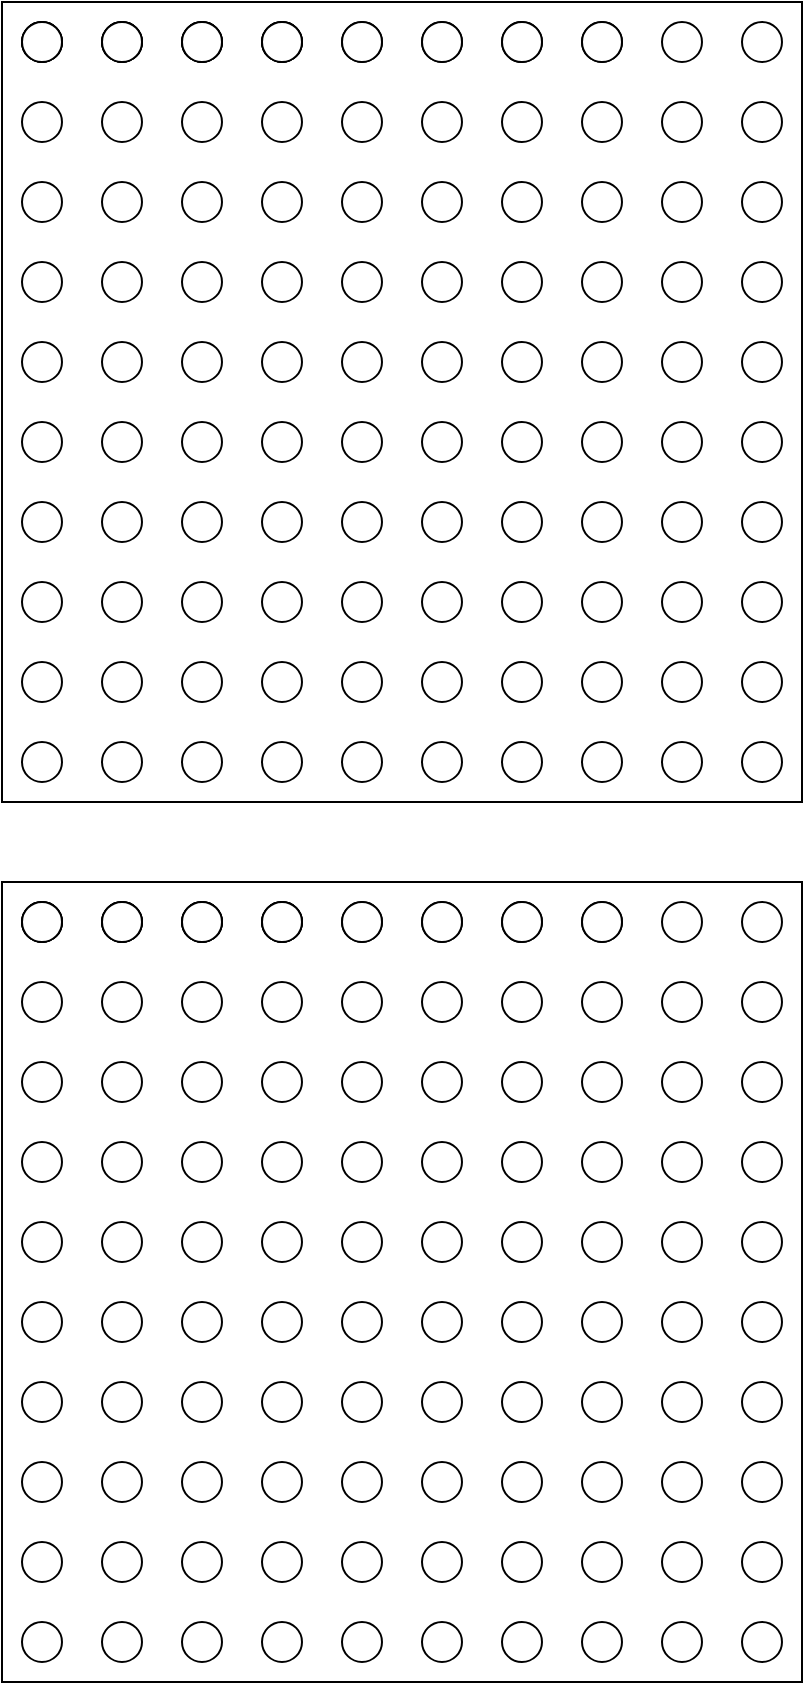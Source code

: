 <mxfile version="20.8.14" type="github">
  <diagram name="Page-1" id="V4JrnGYH-4ql7bzIMDvy">
    <mxGraphModel dx="1593" dy="849" grid="1" gridSize="10" guides="1" tooltips="1" connect="1" arrows="1" fold="1" page="1" pageScale="1" pageWidth="850" pageHeight="1100" math="0" shadow="0">
      <root>
        <mxCell id="0" />
        <mxCell id="1" parent="0" />
        <mxCell id="abryTrooZKwMuos93xIQ-1" value="" style="whiteSpace=wrap;html=1;aspect=fixed;" vertex="1" parent="1">
          <mxGeometry x="240" y="40" width="400" height="400" as="geometry" />
        </mxCell>
        <mxCell id="abryTrooZKwMuos93xIQ-24" value="" style="ellipse;whiteSpace=wrap;html=1;aspect=fixed;" vertex="1" parent="1">
          <mxGeometry x="610" y="50" width="20" height="20" as="geometry" />
        </mxCell>
        <mxCell id="abryTrooZKwMuos93xIQ-394" value="" style="ellipse;whiteSpace=wrap;html=1;aspect=fixed;" vertex="1" parent="1">
          <mxGeometry x="570" y="50" width="20" height="20" as="geometry" />
        </mxCell>
        <mxCell id="abryTrooZKwMuos93xIQ-395" value="" style="ellipse;whiteSpace=wrap;html=1;aspect=fixed;" vertex="1" parent="1">
          <mxGeometry x="530" y="50" width="20" height="20" as="geometry" />
        </mxCell>
        <mxCell id="abryTrooZKwMuos93xIQ-396" value="" style="ellipse;whiteSpace=wrap;html=1;aspect=fixed;" vertex="1" parent="1">
          <mxGeometry x="490" y="50" width="20" height="20" as="geometry" />
        </mxCell>
        <mxCell id="abryTrooZKwMuos93xIQ-397" value="" style="ellipse;whiteSpace=wrap;html=1;aspect=fixed;" vertex="1" parent="1">
          <mxGeometry x="450" y="50" width="20" height="20" as="geometry" />
        </mxCell>
        <mxCell id="abryTrooZKwMuos93xIQ-398" value="" style="ellipse;whiteSpace=wrap;html=1;aspect=fixed;" vertex="1" parent="1">
          <mxGeometry x="410" y="50" width="20" height="20" as="geometry" />
        </mxCell>
        <mxCell id="abryTrooZKwMuos93xIQ-399" value="" style="ellipse;whiteSpace=wrap;html=1;aspect=fixed;" vertex="1" parent="1">
          <mxGeometry x="370" y="50" width="20" height="20" as="geometry" />
        </mxCell>
        <mxCell id="abryTrooZKwMuos93xIQ-400" value="" style="ellipse;whiteSpace=wrap;html=1;aspect=fixed;" vertex="1" parent="1">
          <mxGeometry x="330" y="50" width="20" height="20" as="geometry" />
        </mxCell>
        <mxCell id="abryTrooZKwMuos93xIQ-401" value="" style="ellipse;whiteSpace=wrap;html=1;aspect=fixed;" vertex="1" parent="1">
          <mxGeometry x="290" y="50" width="20" height="20" as="geometry" />
        </mxCell>
        <mxCell id="abryTrooZKwMuos93xIQ-402" value="" style="ellipse;whiteSpace=wrap;html=1;aspect=fixed;" vertex="1" parent="1">
          <mxGeometry x="250" y="50" width="20" height="20" as="geometry" />
        </mxCell>
        <mxCell id="abryTrooZKwMuos93xIQ-403" value="" style="ellipse;whiteSpace=wrap;html=1;aspect=fixed;" vertex="1" parent="1">
          <mxGeometry x="250" y="50" width="20" height="20" as="geometry" />
        </mxCell>
        <mxCell id="abryTrooZKwMuos93xIQ-404" value="" style="ellipse;whiteSpace=wrap;html=1;aspect=fixed;" vertex="1" parent="1">
          <mxGeometry x="290" y="50" width="20" height="20" as="geometry" />
        </mxCell>
        <mxCell id="abryTrooZKwMuos93xIQ-405" value="" style="ellipse;whiteSpace=wrap;html=1;aspect=fixed;" vertex="1" parent="1">
          <mxGeometry x="370" y="50" width="20" height="20" as="geometry" />
        </mxCell>
        <mxCell id="abryTrooZKwMuos93xIQ-406" value="" style="ellipse;whiteSpace=wrap;html=1;aspect=fixed;" vertex="1" parent="1">
          <mxGeometry x="330" y="50" width="20" height="20" as="geometry" />
        </mxCell>
        <mxCell id="abryTrooZKwMuos93xIQ-407" value="" style="ellipse;whiteSpace=wrap;html=1;aspect=fixed;" vertex="1" parent="1">
          <mxGeometry x="250" y="50" width="20" height="20" as="geometry" />
        </mxCell>
        <mxCell id="abryTrooZKwMuos93xIQ-408" value="" style="ellipse;whiteSpace=wrap;html=1;aspect=fixed;" vertex="1" parent="1">
          <mxGeometry x="290" y="50" width="20" height="20" as="geometry" />
        </mxCell>
        <mxCell id="abryTrooZKwMuos93xIQ-409" value="" style="ellipse;whiteSpace=wrap;html=1;aspect=fixed;" vertex="1" parent="1">
          <mxGeometry x="370" y="50" width="20" height="20" as="geometry" />
        </mxCell>
        <mxCell id="abryTrooZKwMuos93xIQ-410" value="" style="ellipse;whiteSpace=wrap;html=1;aspect=fixed;" vertex="1" parent="1">
          <mxGeometry x="330" y="50" width="20" height="20" as="geometry" />
        </mxCell>
        <mxCell id="abryTrooZKwMuos93xIQ-411" value="" style="ellipse;whiteSpace=wrap;html=1;aspect=fixed;" vertex="1" parent="1">
          <mxGeometry x="410" y="50" width="20" height="20" as="geometry" />
        </mxCell>
        <mxCell id="abryTrooZKwMuos93xIQ-412" value="" style="ellipse;whiteSpace=wrap;html=1;aspect=fixed;" vertex="1" parent="1">
          <mxGeometry x="450" y="50" width="20" height="20" as="geometry" />
        </mxCell>
        <mxCell id="abryTrooZKwMuos93xIQ-413" value="" style="ellipse;whiteSpace=wrap;html=1;aspect=fixed;" vertex="1" parent="1">
          <mxGeometry x="490" y="50" width="20" height="20" as="geometry" />
        </mxCell>
        <mxCell id="abryTrooZKwMuos93xIQ-414" value="" style="ellipse;whiteSpace=wrap;html=1;aspect=fixed;" vertex="1" parent="1">
          <mxGeometry x="530" y="50" width="20" height="20" as="geometry" />
        </mxCell>
        <mxCell id="abryTrooZKwMuos93xIQ-415" value="" style="ellipse;whiteSpace=wrap;html=1;aspect=fixed;" vertex="1" parent="1">
          <mxGeometry x="610" y="90" width="20" height="20" as="geometry" />
        </mxCell>
        <mxCell id="abryTrooZKwMuos93xIQ-416" value="" style="ellipse;whiteSpace=wrap;html=1;aspect=fixed;" vertex="1" parent="1">
          <mxGeometry x="570" y="90" width="20" height="20" as="geometry" />
        </mxCell>
        <mxCell id="abryTrooZKwMuos93xIQ-417" value="" style="ellipse;whiteSpace=wrap;html=1;aspect=fixed;" vertex="1" parent="1">
          <mxGeometry x="250" y="90" width="20" height="20" as="geometry" />
        </mxCell>
        <mxCell id="abryTrooZKwMuos93xIQ-418" value="" style="ellipse;whiteSpace=wrap;html=1;aspect=fixed;" vertex="1" parent="1">
          <mxGeometry x="290" y="90" width="20" height="20" as="geometry" />
        </mxCell>
        <mxCell id="abryTrooZKwMuos93xIQ-419" value="" style="ellipse;whiteSpace=wrap;html=1;aspect=fixed;" vertex="1" parent="1">
          <mxGeometry x="370" y="90" width="20" height="20" as="geometry" />
        </mxCell>
        <mxCell id="abryTrooZKwMuos93xIQ-420" value="" style="ellipse;whiteSpace=wrap;html=1;aspect=fixed;" vertex="1" parent="1">
          <mxGeometry x="330" y="90" width="20" height="20" as="geometry" />
        </mxCell>
        <mxCell id="abryTrooZKwMuos93xIQ-421" value="" style="ellipse;whiteSpace=wrap;html=1;aspect=fixed;" vertex="1" parent="1">
          <mxGeometry x="410" y="90" width="20" height="20" as="geometry" />
        </mxCell>
        <mxCell id="abryTrooZKwMuos93xIQ-422" value="" style="ellipse;whiteSpace=wrap;html=1;aspect=fixed;" vertex="1" parent="1">
          <mxGeometry x="450" y="90" width="20" height="20" as="geometry" />
        </mxCell>
        <mxCell id="abryTrooZKwMuos93xIQ-423" value="" style="ellipse;whiteSpace=wrap;html=1;aspect=fixed;" vertex="1" parent="1">
          <mxGeometry x="490" y="90" width="20" height="20" as="geometry" />
        </mxCell>
        <mxCell id="abryTrooZKwMuos93xIQ-424" value="" style="ellipse;whiteSpace=wrap;html=1;aspect=fixed;" vertex="1" parent="1">
          <mxGeometry x="530" y="90" width="20" height="20" as="geometry" />
        </mxCell>
        <mxCell id="abryTrooZKwMuos93xIQ-425" value="" style="ellipse;whiteSpace=wrap;html=1;aspect=fixed;" vertex="1" parent="1">
          <mxGeometry x="610" y="130" width="20" height="20" as="geometry" />
        </mxCell>
        <mxCell id="abryTrooZKwMuos93xIQ-426" value="" style="ellipse;whiteSpace=wrap;html=1;aspect=fixed;" vertex="1" parent="1">
          <mxGeometry x="570" y="130" width="20" height="20" as="geometry" />
        </mxCell>
        <mxCell id="abryTrooZKwMuos93xIQ-427" value="" style="ellipse;whiteSpace=wrap;html=1;aspect=fixed;" vertex="1" parent="1">
          <mxGeometry x="250" y="130" width="20" height="20" as="geometry" />
        </mxCell>
        <mxCell id="abryTrooZKwMuos93xIQ-428" value="" style="ellipse;whiteSpace=wrap;html=1;aspect=fixed;" vertex="1" parent="1">
          <mxGeometry x="290" y="130" width="20" height="20" as="geometry" />
        </mxCell>
        <mxCell id="abryTrooZKwMuos93xIQ-429" value="" style="ellipse;whiteSpace=wrap;html=1;aspect=fixed;" vertex="1" parent="1">
          <mxGeometry x="370" y="130" width="20" height="20" as="geometry" />
        </mxCell>
        <mxCell id="abryTrooZKwMuos93xIQ-430" value="" style="ellipse;whiteSpace=wrap;html=1;aspect=fixed;" vertex="1" parent="1">
          <mxGeometry x="330" y="130" width="20" height="20" as="geometry" />
        </mxCell>
        <mxCell id="abryTrooZKwMuos93xIQ-431" value="" style="ellipse;whiteSpace=wrap;html=1;aspect=fixed;" vertex="1" parent="1">
          <mxGeometry x="410" y="130" width="20" height="20" as="geometry" />
        </mxCell>
        <mxCell id="abryTrooZKwMuos93xIQ-432" value="" style="ellipse;whiteSpace=wrap;html=1;aspect=fixed;" vertex="1" parent="1">
          <mxGeometry x="450" y="130" width="20" height="20" as="geometry" />
        </mxCell>
        <mxCell id="abryTrooZKwMuos93xIQ-433" value="" style="ellipse;whiteSpace=wrap;html=1;aspect=fixed;" vertex="1" parent="1">
          <mxGeometry x="490" y="130" width="20" height="20" as="geometry" />
        </mxCell>
        <mxCell id="abryTrooZKwMuos93xIQ-434" value="" style="ellipse;whiteSpace=wrap;html=1;aspect=fixed;" vertex="1" parent="1">
          <mxGeometry x="530" y="130" width="20" height="20" as="geometry" />
        </mxCell>
        <mxCell id="abryTrooZKwMuos93xIQ-435" value="" style="ellipse;whiteSpace=wrap;html=1;aspect=fixed;" vertex="1" parent="1">
          <mxGeometry x="610" y="170" width="20" height="20" as="geometry" />
        </mxCell>
        <mxCell id="abryTrooZKwMuos93xIQ-436" value="" style="ellipse;whiteSpace=wrap;html=1;aspect=fixed;" vertex="1" parent="1">
          <mxGeometry x="570" y="170" width="20" height="20" as="geometry" />
        </mxCell>
        <mxCell id="abryTrooZKwMuos93xIQ-437" value="" style="ellipse;whiteSpace=wrap;html=1;aspect=fixed;" vertex="1" parent="1">
          <mxGeometry x="250" y="170" width="20" height="20" as="geometry" />
        </mxCell>
        <mxCell id="abryTrooZKwMuos93xIQ-438" value="" style="ellipse;whiteSpace=wrap;html=1;aspect=fixed;" vertex="1" parent="1">
          <mxGeometry x="290" y="170" width="20" height="20" as="geometry" />
        </mxCell>
        <mxCell id="abryTrooZKwMuos93xIQ-439" value="" style="ellipse;whiteSpace=wrap;html=1;aspect=fixed;" vertex="1" parent="1">
          <mxGeometry x="370" y="170" width="20" height="20" as="geometry" />
        </mxCell>
        <mxCell id="abryTrooZKwMuos93xIQ-440" value="" style="ellipse;whiteSpace=wrap;html=1;aspect=fixed;" vertex="1" parent="1">
          <mxGeometry x="330" y="170" width="20" height="20" as="geometry" />
        </mxCell>
        <mxCell id="abryTrooZKwMuos93xIQ-441" value="" style="ellipse;whiteSpace=wrap;html=1;aspect=fixed;" vertex="1" parent="1">
          <mxGeometry x="410" y="170" width="20" height="20" as="geometry" />
        </mxCell>
        <mxCell id="abryTrooZKwMuos93xIQ-442" value="" style="ellipse;whiteSpace=wrap;html=1;aspect=fixed;" vertex="1" parent="1">
          <mxGeometry x="450" y="170" width="20" height="20" as="geometry" />
        </mxCell>
        <mxCell id="abryTrooZKwMuos93xIQ-443" value="" style="ellipse;whiteSpace=wrap;html=1;aspect=fixed;" vertex="1" parent="1">
          <mxGeometry x="490" y="170" width="20" height="20" as="geometry" />
        </mxCell>
        <mxCell id="abryTrooZKwMuos93xIQ-444" value="" style="ellipse;whiteSpace=wrap;html=1;aspect=fixed;" vertex="1" parent="1">
          <mxGeometry x="530" y="170" width="20" height="20" as="geometry" />
        </mxCell>
        <mxCell id="abryTrooZKwMuos93xIQ-445" value="" style="ellipse;whiteSpace=wrap;html=1;aspect=fixed;" vertex="1" parent="1">
          <mxGeometry x="610" y="210" width="20" height="20" as="geometry" />
        </mxCell>
        <mxCell id="abryTrooZKwMuos93xIQ-446" value="" style="ellipse;whiteSpace=wrap;html=1;aspect=fixed;" vertex="1" parent="1">
          <mxGeometry x="570" y="210" width="20" height="20" as="geometry" />
        </mxCell>
        <mxCell id="abryTrooZKwMuos93xIQ-447" value="" style="ellipse;whiteSpace=wrap;html=1;aspect=fixed;" vertex="1" parent="1">
          <mxGeometry x="250" y="210" width="20" height="20" as="geometry" />
        </mxCell>
        <mxCell id="abryTrooZKwMuos93xIQ-448" value="" style="ellipse;whiteSpace=wrap;html=1;aspect=fixed;" vertex="1" parent="1">
          <mxGeometry x="290" y="210" width="20" height="20" as="geometry" />
        </mxCell>
        <mxCell id="abryTrooZKwMuos93xIQ-449" value="" style="ellipse;whiteSpace=wrap;html=1;aspect=fixed;" vertex="1" parent="1">
          <mxGeometry x="370" y="210" width="20" height="20" as="geometry" />
        </mxCell>
        <mxCell id="abryTrooZKwMuos93xIQ-450" value="" style="ellipse;whiteSpace=wrap;html=1;aspect=fixed;" vertex="1" parent="1">
          <mxGeometry x="330" y="210" width="20" height="20" as="geometry" />
        </mxCell>
        <mxCell id="abryTrooZKwMuos93xIQ-451" value="" style="ellipse;whiteSpace=wrap;html=1;aspect=fixed;" vertex="1" parent="1">
          <mxGeometry x="410" y="210" width="20" height="20" as="geometry" />
        </mxCell>
        <mxCell id="abryTrooZKwMuos93xIQ-452" value="" style="ellipse;whiteSpace=wrap;html=1;aspect=fixed;" vertex="1" parent="1">
          <mxGeometry x="450" y="210" width="20" height="20" as="geometry" />
        </mxCell>
        <mxCell id="abryTrooZKwMuos93xIQ-453" value="" style="ellipse;whiteSpace=wrap;html=1;aspect=fixed;" vertex="1" parent="1">
          <mxGeometry x="490" y="210" width="20" height="20" as="geometry" />
        </mxCell>
        <mxCell id="abryTrooZKwMuos93xIQ-454" value="" style="ellipse;whiteSpace=wrap;html=1;aspect=fixed;" vertex="1" parent="1">
          <mxGeometry x="530" y="210" width="20" height="20" as="geometry" />
        </mxCell>
        <mxCell id="abryTrooZKwMuos93xIQ-455" value="" style="ellipse;whiteSpace=wrap;html=1;aspect=fixed;" vertex="1" parent="1">
          <mxGeometry x="610" y="250" width="20" height="20" as="geometry" />
        </mxCell>
        <mxCell id="abryTrooZKwMuos93xIQ-456" value="" style="ellipse;whiteSpace=wrap;html=1;aspect=fixed;" vertex="1" parent="1">
          <mxGeometry x="570" y="250" width="20" height="20" as="geometry" />
        </mxCell>
        <mxCell id="abryTrooZKwMuos93xIQ-457" value="" style="ellipse;whiteSpace=wrap;html=1;aspect=fixed;" vertex="1" parent="1">
          <mxGeometry x="250" y="250" width="20" height="20" as="geometry" />
        </mxCell>
        <mxCell id="abryTrooZKwMuos93xIQ-458" value="" style="ellipse;whiteSpace=wrap;html=1;aspect=fixed;" vertex="1" parent="1">
          <mxGeometry x="290" y="250" width="20" height="20" as="geometry" />
        </mxCell>
        <mxCell id="abryTrooZKwMuos93xIQ-459" value="" style="ellipse;whiteSpace=wrap;html=1;aspect=fixed;" vertex="1" parent="1">
          <mxGeometry x="370" y="250" width="20" height="20" as="geometry" />
        </mxCell>
        <mxCell id="abryTrooZKwMuos93xIQ-460" value="" style="ellipse;whiteSpace=wrap;html=1;aspect=fixed;" vertex="1" parent="1">
          <mxGeometry x="330" y="250" width="20" height="20" as="geometry" />
        </mxCell>
        <mxCell id="abryTrooZKwMuos93xIQ-461" value="" style="ellipse;whiteSpace=wrap;html=1;aspect=fixed;" vertex="1" parent="1">
          <mxGeometry x="410" y="250" width="20" height="20" as="geometry" />
        </mxCell>
        <mxCell id="abryTrooZKwMuos93xIQ-462" value="" style="ellipse;whiteSpace=wrap;html=1;aspect=fixed;" vertex="1" parent="1">
          <mxGeometry x="450" y="250" width="20" height="20" as="geometry" />
        </mxCell>
        <mxCell id="abryTrooZKwMuos93xIQ-463" value="" style="ellipse;whiteSpace=wrap;html=1;aspect=fixed;" vertex="1" parent="1">
          <mxGeometry x="490" y="250" width="20" height="20" as="geometry" />
        </mxCell>
        <mxCell id="abryTrooZKwMuos93xIQ-464" value="" style="ellipse;whiteSpace=wrap;html=1;aspect=fixed;" vertex="1" parent="1">
          <mxGeometry x="530" y="250" width="20" height="20" as="geometry" />
        </mxCell>
        <mxCell id="abryTrooZKwMuos93xIQ-465" value="" style="ellipse;whiteSpace=wrap;html=1;aspect=fixed;" vertex="1" parent="1">
          <mxGeometry x="610" y="290" width="20" height="20" as="geometry" />
        </mxCell>
        <mxCell id="abryTrooZKwMuos93xIQ-466" value="" style="ellipse;whiteSpace=wrap;html=1;aspect=fixed;" vertex="1" parent="1">
          <mxGeometry x="570" y="290" width="20" height="20" as="geometry" />
        </mxCell>
        <mxCell id="abryTrooZKwMuos93xIQ-467" value="" style="ellipse;whiteSpace=wrap;html=1;aspect=fixed;" vertex="1" parent="1">
          <mxGeometry x="250" y="290" width="20" height="20" as="geometry" />
        </mxCell>
        <mxCell id="abryTrooZKwMuos93xIQ-468" value="" style="ellipse;whiteSpace=wrap;html=1;aspect=fixed;" vertex="1" parent="1">
          <mxGeometry x="290" y="290" width="20" height="20" as="geometry" />
        </mxCell>
        <mxCell id="abryTrooZKwMuos93xIQ-469" value="" style="ellipse;whiteSpace=wrap;html=1;aspect=fixed;" vertex="1" parent="1">
          <mxGeometry x="370" y="290" width="20" height="20" as="geometry" />
        </mxCell>
        <mxCell id="abryTrooZKwMuos93xIQ-470" value="" style="ellipse;whiteSpace=wrap;html=1;aspect=fixed;" vertex="1" parent="1">
          <mxGeometry x="330" y="290" width="20" height="20" as="geometry" />
        </mxCell>
        <mxCell id="abryTrooZKwMuos93xIQ-471" value="" style="ellipse;whiteSpace=wrap;html=1;aspect=fixed;" vertex="1" parent="1">
          <mxGeometry x="410" y="290" width="20" height="20" as="geometry" />
        </mxCell>
        <mxCell id="abryTrooZKwMuos93xIQ-472" value="" style="ellipse;whiteSpace=wrap;html=1;aspect=fixed;" vertex="1" parent="1">
          <mxGeometry x="450" y="290" width="20" height="20" as="geometry" />
        </mxCell>
        <mxCell id="abryTrooZKwMuos93xIQ-473" value="" style="ellipse;whiteSpace=wrap;html=1;aspect=fixed;" vertex="1" parent="1">
          <mxGeometry x="490" y="290" width="20" height="20" as="geometry" />
        </mxCell>
        <mxCell id="abryTrooZKwMuos93xIQ-474" value="" style="ellipse;whiteSpace=wrap;html=1;aspect=fixed;" vertex="1" parent="1">
          <mxGeometry x="530" y="290" width="20" height="20" as="geometry" />
        </mxCell>
        <mxCell id="abryTrooZKwMuos93xIQ-475" value="" style="ellipse;whiteSpace=wrap;html=1;aspect=fixed;" vertex="1" parent="1">
          <mxGeometry x="610" y="330" width="20" height="20" as="geometry" />
        </mxCell>
        <mxCell id="abryTrooZKwMuos93xIQ-476" value="" style="ellipse;whiteSpace=wrap;html=1;aspect=fixed;" vertex="1" parent="1">
          <mxGeometry x="570" y="330" width="20" height="20" as="geometry" />
        </mxCell>
        <mxCell id="abryTrooZKwMuos93xIQ-477" value="" style="ellipse;whiteSpace=wrap;html=1;aspect=fixed;" vertex="1" parent="1">
          <mxGeometry x="250" y="330" width="20" height="20" as="geometry" />
        </mxCell>
        <mxCell id="abryTrooZKwMuos93xIQ-478" value="" style="ellipse;whiteSpace=wrap;html=1;aspect=fixed;" vertex="1" parent="1">
          <mxGeometry x="290" y="330" width="20" height="20" as="geometry" />
        </mxCell>
        <mxCell id="abryTrooZKwMuos93xIQ-479" value="" style="ellipse;whiteSpace=wrap;html=1;aspect=fixed;" vertex="1" parent="1">
          <mxGeometry x="370" y="330" width="20" height="20" as="geometry" />
        </mxCell>
        <mxCell id="abryTrooZKwMuos93xIQ-480" value="" style="ellipse;whiteSpace=wrap;html=1;aspect=fixed;" vertex="1" parent="1">
          <mxGeometry x="330" y="330" width="20" height="20" as="geometry" />
        </mxCell>
        <mxCell id="abryTrooZKwMuos93xIQ-481" value="" style="ellipse;whiteSpace=wrap;html=1;aspect=fixed;" vertex="1" parent="1">
          <mxGeometry x="410" y="330" width="20" height="20" as="geometry" />
        </mxCell>
        <mxCell id="abryTrooZKwMuos93xIQ-482" value="" style="ellipse;whiteSpace=wrap;html=1;aspect=fixed;" vertex="1" parent="1">
          <mxGeometry x="450" y="330" width="20" height="20" as="geometry" />
        </mxCell>
        <mxCell id="abryTrooZKwMuos93xIQ-483" value="" style="ellipse;whiteSpace=wrap;html=1;aspect=fixed;" vertex="1" parent="1">
          <mxGeometry x="490" y="330" width="20" height="20" as="geometry" />
        </mxCell>
        <mxCell id="abryTrooZKwMuos93xIQ-484" value="" style="ellipse;whiteSpace=wrap;html=1;aspect=fixed;" vertex="1" parent="1">
          <mxGeometry x="530" y="330" width="20" height="20" as="geometry" />
        </mxCell>
        <mxCell id="abryTrooZKwMuos93xIQ-485" value="" style="ellipse;whiteSpace=wrap;html=1;aspect=fixed;" vertex="1" parent="1">
          <mxGeometry x="610" y="370" width="20" height="20" as="geometry" />
        </mxCell>
        <mxCell id="abryTrooZKwMuos93xIQ-486" value="" style="ellipse;whiteSpace=wrap;html=1;aspect=fixed;" vertex="1" parent="1">
          <mxGeometry x="570" y="370" width="20" height="20" as="geometry" />
        </mxCell>
        <mxCell id="abryTrooZKwMuos93xIQ-487" value="" style="ellipse;whiteSpace=wrap;html=1;aspect=fixed;" vertex="1" parent="1">
          <mxGeometry x="250" y="370" width="20" height="20" as="geometry" />
        </mxCell>
        <mxCell id="abryTrooZKwMuos93xIQ-488" value="" style="ellipse;whiteSpace=wrap;html=1;aspect=fixed;" vertex="1" parent="1">
          <mxGeometry x="290" y="370" width="20" height="20" as="geometry" />
        </mxCell>
        <mxCell id="abryTrooZKwMuos93xIQ-489" value="" style="ellipse;whiteSpace=wrap;html=1;aspect=fixed;" vertex="1" parent="1">
          <mxGeometry x="370" y="370" width="20" height="20" as="geometry" />
        </mxCell>
        <mxCell id="abryTrooZKwMuos93xIQ-490" value="" style="ellipse;whiteSpace=wrap;html=1;aspect=fixed;" vertex="1" parent="1">
          <mxGeometry x="330" y="370" width="20" height="20" as="geometry" />
        </mxCell>
        <mxCell id="abryTrooZKwMuos93xIQ-491" value="" style="ellipse;whiteSpace=wrap;html=1;aspect=fixed;" vertex="1" parent="1">
          <mxGeometry x="410" y="370" width="20" height="20" as="geometry" />
        </mxCell>
        <mxCell id="abryTrooZKwMuos93xIQ-492" value="" style="ellipse;whiteSpace=wrap;html=1;aspect=fixed;" vertex="1" parent="1">
          <mxGeometry x="450" y="370" width="20" height="20" as="geometry" />
        </mxCell>
        <mxCell id="abryTrooZKwMuos93xIQ-493" value="" style="ellipse;whiteSpace=wrap;html=1;aspect=fixed;" vertex="1" parent="1">
          <mxGeometry x="490" y="370" width="20" height="20" as="geometry" />
        </mxCell>
        <mxCell id="abryTrooZKwMuos93xIQ-494" value="" style="ellipse;whiteSpace=wrap;html=1;aspect=fixed;" vertex="1" parent="1">
          <mxGeometry x="530" y="370" width="20" height="20" as="geometry" />
        </mxCell>
        <mxCell id="abryTrooZKwMuos93xIQ-495" value="" style="ellipse;whiteSpace=wrap;html=1;aspect=fixed;" vertex="1" parent="1">
          <mxGeometry x="610" y="410" width="20" height="20" as="geometry" />
        </mxCell>
        <mxCell id="abryTrooZKwMuos93xIQ-496" value="" style="ellipse;whiteSpace=wrap;html=1;aspect=fixed;" vertex="1" parent="1">
          <mxGeometry x="570" y="410" width="20" height="20" as="geometry" />
        </mxCell>
        <mxCell id="abryTrooZKwMuos93xIQ-497" value="" style="ellipse;whiteSpace=wrap;html=1;aspect=fixed;" vertex="1" parent="1">
          <mxGeometry x="250" y="410" width="20" height="20" as="geometry" />
        </mxCell>
        <mxCell id="abryTrooZKwMuos93xIQ-498" value="" style="ellipse;whiteSpace=wrap;html=1;aspect=fixed;" vertex="1" parent="1">
          <mxGeometry x="290" y="410" width="20" height="20" as="geometry" />
        </mxCell>
        <mxCell id="abryTrooZKwMuos93xIQ-499" value="" style="ellipse;whiteSpace=wrap;html=1;aspect=fixed;" vertex="1" parent="1">
          <mxGeometry x="370" y="410" width="20" height="20" as="geometry" />
        </mxCell>
        <mxCell id="abryTrooZKwMuos93xIQ-500" value="" style="ellipse;whiteSpace=wrap;html=1;aspect=fixed;" vertex="1" parent="1">
          <mxGeometry x="330" y="410" width="20" height="20" as="geometry" />
        </mxCell>
        <mxCell id="abryTrooZKwMuos93xIQ-501" value="" style="ellipse;whiteSpace=wrap;html=1;aspect=fixed;" vertex="1" parent="1">
          <mxGeometry x="410" y="410" width="20" height="20" as="geometry" />
        </mxCell>
        <mxCell id="abryTrooZKwMuos93xIQ-502" value="" style="ellipse;whiteSpace=wrap;html=1;aspect=fixed;" vertex="1" parent="1">
          <mxGeometry x="450" y="410" width="20" height="20" as="geometry" />
        </mxCell>
        <mxCell id="abryTrooZKwMuos93xIQ-503" value="" style="ellipse;whiteSpace=wrap;html=1;aspect=fixed;" vertex="1" parent="1">
          <mxGeometry x="490" y="410" width="20" height="20" as="geometry" />
        </mxCell>
        <mxCell id="abryTrooZKwMuos93xIQ-504" value="" style="ellipse;whiteSpace=wrap;html=1;aspect=fixed;" vertex="1" parent="1">
          <mxGeometry x="530" y="410" width="20" height="20" as="geometry" />
        </mxCell>
        <mxCell id="abryTrooZKwMuos93xIQ-505" value="" style="whiteSpace=wrap;html=1;aspect=fixed;" vertex="1" parent="1">
          <mxGeometry x="240" y="480" width="400" height="400" as="geometry" />
        </mxCell>
        <mxCell id="abryTrooZKwMuos93xIQ-506" value="" style="ellipse;whiteSpace=wrap;html=1;aspect=fixed;" vertex="1" parent="1">
          <mxGeometry x="610" y="490" width="20" height="20" as="geometry" />
        </mxCell>
        <mxCell id="abryTrooZKwMuos93xIQ-507" value="" style="ellipse;whiteSpace=wrap;html=1;aspect=fixed;" vertex="1" parent="1">
          <mxGeometry x="570" y="490" width="20" height="20" as="geometry" />
        </mxCell>
        <mxCell id="abryTrooZKwMuos93xIQ-508" value="" style="ellipse;whiteSpace=wrap;html=1;aspect=fixed;" vertex="1" parent="1">
          <mxGeometry x="530" y="490" width="20" height="20" as="geometry" />
        </mxCell>
        <mxCell id="abryTrooZKwMuos93xIQ-509" value="" style="ellipse;whiteSpace=wrap;html=1;aspect=fixed;" vertex="1" parent="1">
          <mxGeometry x="490" y="490" width="20" height="20" as="geometry" />
        </mxCell>
        <mxCell id="abryTrooZKwMuos93xIQ-510" value="" style="ellipse;whiteSpace=wrap;html=1;aspect=fixed;" vertex="1" parent="1">
          <mxGeometry x="450" y="490" width="20" height="20" as="geometry" />
        </mxCell>
        <mxCell id="abryTrooZKwMuos93xIQ-511" value="" style="ellipse;whiteSpace=wrap;html=1;aspect=fixed;" vertex="1" parent="1">
          <mxGeometry x="410" y="490" width="20" height="20" as="geometry" />
        </mxCell>
        <mxCell id="abryTrooZKwMuos93xIQ-512" value="" style="ellipse;whiteSpace=wrap;html=1;aspect=fixed;" vertex="1" parent="1">
          <mxGeometry x="370" y="490" width="20" height="20" as="geometry" />
        </mxCell>
        <mxCell id="abryTrooZKwMuos93xIQ-513" value="" style="ellipse;whiteSpace=wrap;html=1;aspect=fixed;" vertex="1" parent="1">
          <mxGeometry x="330" y="490" width="20" height="20" as="geometry" />
        </mxCell>
        <mxCell id="abryTrooZKwMuos93xIQ-514" value="" style="ellipse;whiteSpace=wrap;html=1;aspect=fixed;" vertex="1" parent="1">
          <mxGeometry x="290" y="490" width="20" height="20" as="geometry" />
        </mxCell>
        <mxCell id="abryTrooZKwMuos93xIQ-515" value="" style="ellipse;whiteSpace=wrap;html=1;aspect=fixed;" vertex="1" parent="1">
          <mxGeometry x="250" y="490" width="20" height="20" as="geometry" />
        </mxCell>
        <mxCell id="abryTrooZKwMuos93xIQ-516" value="" style="ellipse;whiteSpace=wrap;html=1;aspect=fixed;" vertex="1" parent="1">
          <mxGeometry x="250" y="490" width="20" height="20" as="geometry" />
        </mxCell>
        <mxCell id="abryTrooZKwMuos93xIQ-517" value="" style="ellipse;whiteSpace=wrap;html=1;aspect=fixed;" vertex="1" parent="1">
          <mxGeometry x="290" y="490" width="20" height="20" as="geometry" />
        </mxCell>
        <mxCell id="abryTrooZKwMuos93xIQ-518" value="" style="ellipse;whiteSpace=wrap;html=1;aspect=fixed;" vertex="1" parent="1">
          <mxGeometry x="370" y="490" width="20" height="20" as="geometry" />
        </mxCell>
        <mxCell id="abryTrooZKwMuos93xIQ-519" value="" style="ellipse;whiteSpace=wrap;html=1;aspect=fixed;" vertex="1" parent="1">
          <mxGeometry x="330" y="490" width="20" height="20" as="geometry" />
        </mxCell>
        <mxCell id="abryTrooZKwMuos93xIQ-520" value="" style="ellipse;whiteSpace=wrap;html=1;aspect=fixed;" vertex="1" parent="1">
          <mxGeometry x="250" y="490" width="20" height="20" as="geometry" />
        </mxCell>
        <mxCell id="abryTrooZKwMuos93xIQ-521" value="" style="ellipse;whiteSpace=wrap;html=1;aspect=fixed;" vertex="1" parent="1">
          <mxGeometry x="290" y="490" width="20" height="20" as="geometry" />
        </mxCell>
        <mxCell id="abryTrooZKwMuos93xIQ-522" value="" style="ellipse;whiteSpace=wrap;html=1;aspect=fixed;" vertex="1" parent="1">
          <mxGeometry x="370" y="490" width="20" height="20" as="geometry" />
        </mxCell>
        <mxCell id="abryTrooZKwMuos93xIQ-523" value="" style="ellipse;whiteSpace=wrap;html=1;aspect=fixed;" vertex="1" parent="1">
          <mxGeometry x="330" y="490" width="20" height="20" as="geometry" />
        </mxCell>
        <mxCell id="abryTrooZKwMuos93xIQ-524" value="" style="ellipse;whiteSpace=wrap;html=1;aspect=fixed;" vertex="1" parent="1">
          <mxGeometry x="410" y="490" width="20" height="20" as="geometry" />
        </mxCell>
        <mxCell id="abryTrooZKwMuos93xIQ-525" value="" style="ellipse;whiteSpace=wrap;html=1;aspect=fixed;" vertex="1" parent="1">
          <mxGeometry x="450" y="490" width="20" height="20" as="geometry" />
        </mxCell>
        <mxCell id="abryTrooZKwMuos93xIQ-526" value="" style="ellipse;whiteSpace=wrap;html=1;aspect=fixed;" vertex="1" parent="1">
          <mxGeometry x="490" y="490" width="20" height="20" as="geometry" />
        </mxCell>
        <mxCell id="abryTrooZKwMuos93xIQ-527" value="" style="ellipse;whiteSpace=wrap;html=1;aspect=fixed;" vertex="1" parent="1">
          <mxGeometry x="530" y="490" width="20" height="20" as="geometry" />
        </mxCell>
        <mxCell id="abryTrooZKwMuos93xIQ-528" value="" style="ellipse;whiteSpace=wrap;html=1;aspect=fixed;" vertex="1" parent="1">
          <mxGeometry x="610" y="530" width="20" height="20" as="geometry" />
        </mxCell>
        <mxCell id="abryTrooZKwMuos93xIQ-529" value="" style="ellipse;whiteSpace=wrap;html=1;aspect=fixed;" vertex="1" parent="1">
          <mxGeometry x="570" y="530" width="20" height="20" as="geometry" />
        </mxCell>
        <mxCell id="abryTrooZKwMuos93xIQ-530" value="" style="ellipse;whiteSpace=wrap;html=1;aspect=fixed;" vertex="1" parent="1">
          <mxGeometry x="250" y="530" width="20" height="20" as="geometry" />
        </mxCell>
        <mxCell id="abryTrooZKwMuos93xIQ-531" value="" style="ellipse;whiteSpace=wrap;html=1;aspect=fixed;" vertex="1" parent="1">
          <mxGeometry x="290" y="530" width="20" height="20" as="geometry" />
        </mxCell>
        <mxCell id="abryTrooZKwMuos93xIQ-532" value="" style="ellipse;whiteSpace=wrap;html=1;aspect=fixed;" vertex="1" parent="1">
          <mxGeometry x="370" y="530" width="20" height="20" as="geometry" />
        </mxCell>
        <mxCell id="abryTrooZKwMuos93xIQ-533" value="" style="ellipse;whiteSpace=wrap;html=1;aspect=fixed;" vertex="1" parent="1">
          <mxGeometry x="330" y="530" width="20" height="20" as="geometry" />
        </mxCell>
        <mxCell id="abryTrooZKwMuos93xIQ-534" value="" style="ellipse;whiteSpace=wrap;html=1;aspect=fixed;" vertex="1" parent="1">
          <mxGeometry x="410" y="530" width="20" height="20" as="geometry" />
        </mxCell>
        <mxCell id="abryTrooZKwMuos93xIQ-535" value="" style="ellipse;whiteSpace=wrap;html=1;aspect=fixed;" vertex="1" parent="1">
          <mxGeometry x="450" y="530" width="20" height="20" as="geometry" />
        </mxCell>
        <mxCell id="abryTrooZKwMuos93xIQ-536" value="" style="ellipse;whiteSpace=wrap;html=1;aspect=fixed;" vertex="1" parent="1">
          <mxGeometry x="490" y="530" width="20" height="20" as="geometry" />
        </mxCell>
        <mxCell id="abryTrooZKwMuos93xIQ-537" value="" style="ellipse;whiteSpace=wrap;html=1;aspect=fixed;" vertex="1" parent="1">
          <mxGeometry x="530" y="530" width="20" height="20" as="geometry" />
        </mxCell>
        <mxCell id="abryTrooZKwMuos93xIQ-538" value="" style="ellipse;whiteSpace=wrap;html=1;aspect=fixed;" vertex="1" parent="1">
          <mxGeometry x="610" y="570" width="20" height="20" as="geometry" />
        </mxCell>
        <mxCell id="abryTrooZKwMuos93xIQ-539" value="" style="ellipse;whiteSpace=wrap;html=1;aspect=fixed;" vertex="1" parent="1">
          <mxGeometry x="570" y="570" width="20" height="20" as="geometry" />
        </mxCell>
        <mxCell id="abryTrooZKwMuos93xIQ-540" value="" style="ellipse;whiteSpace=wrap;html=1;aspect=fixed;" vertex="1" parent="1">
          <mxGeometry x="250" y="570" width="20" height="20" as="geometry" />
        </mxCell>
        <mxCell id="abryTrooZKwMuos93xIQ-541" value="" style="ellipse;whiteSpace=wrap;html=1;aspect=fixed;" vertex="1" parent="1">
          <mxGeometry x="290" y="570" width="20" height="20" as="geometry" />
        </mxCell>
        <mxCell id="abryTrooZKwMuos93xIQ-542" value="" style="ellipse;whiteSpace=wrap;html=1;aspect=fixed;" vertex="1" parent="1">
          <mxGeometry x="370" y="570" width="20" height="20" as="geometry" />
        </mxCell>
        <mxCell id="abryTrooZKwMuos93xIQ-543" value="" style="ellipse;whiteSpace=wrap;html=1;aspect=fixed;" vertex="1" parent="1">
          <mxGeometry x="330" y="570" width="20" height="20" as="geometry" />
        </mxCell>
        <mxCell id="abryTrooZKwMuos93xIQ-544" value="" style="ellipse;whiteSpace=wrap;html=1;aspect=fixed;" vertex="1" parent="1">
          <mxGeometry x="410" y="570" width="20" height="20" as="geometry" />
        </mxCell>
        <mxCell id="abryTrooZKwMuos93xIQ-545" value="" style="ellipse;whiteSpace=wrap;html=1;aspect=fixed;" vertex="1" parent="1">
          <mxGeometry x="450" y="570" width="20" height="20" as="geometry" />
        </mxCell>
        <mxCell id="abryTrooZKwMuos93xIQ-546" value="" style="ellipse;whiteSpace=wrap;html=1;aspect=fixed;" vertex="1" parent="1">
          <mxGeometry x="490" y="570" width="20" height="20" as="geometry" />
        </mxCell>
        <mxCell id="abryTrooZKwMuos93xIQ-547" value="" style="ellipse;whiteSpace=wrap;html=1;aspect=fixed;" vertex="1" parent="1">
          <mxGeometry x="530" y="570" width="20" height="20" as="geometry" />
        </mxCell>
        <mxCell id="abryTrooZKwMuos93xIQ-548" value="" style="ellipse;whiteSpace=wrap;html=1;aspect=fixed;" vertex="1" parent="1">
          <mxGeometry x="610" y="610" width="20" height="20" as="geometry" />
        </mxCell>
        <mxCell id="abryTrooZKwMuos93xIQ-549" value="" style="ellipse;whiteSpace=wrap;html=1;aspect=fixed;" vertex="1" parent="1">
          <mxGeometry x="570" y="610" width="20" height="20" as="geometry" />
        </mxCell>
        <mxCell id="abryTrooZKwMuos93xIQ-550" value="" style="ellipse;whiteSpace=wrap;html=1;aspect=fixed;" vertex="1" parent="1">
          <mxGeometry x="250" y="610" width="20" height="20" as="geometry" />
        </mxCell>
        <mxCell id="abryTrooZKwMuos93xIQ-551" value="" style="ellipse;whiteSpace=wrap;html=1;aspect=fixed;" vertex="1" parent="1">
          <mxGeometry x="290" y="610" width="20" height="20" as="geometry" />
        </mxCell>
        <mxCell id="abryTrooZKwMuos93xIQ-552" value="" style="ellipse;whiteSpace=wrap;html=1;aspect=fixed;" vertex="1" parent="1">
          <mxGeometry x="370" y="610" width="20" height="20" as="geometry" />
        </mxCell>
        <mxCell id="abryTrooZKwMuos93xIQ-553" value="" style="ellipse;whiteSpace=wrap;html=1;aspect=fixed;" vertex="1" parent="1">
          <mxGeometry x="330" y="610" width="20" height="20" as="geometry" />
        </mxCell>
        <mxCell id="abryTrooZKwMuos93xIQ-554" value="" style="ellipse;whiteSpace=wrap;html=1;aspect=fixed;" vertex="1" parent="1">
          <mxGeometry x="410" y="610" width="20" height="20" as="geometry" />
        </mxCell>
        <mxCell id="abryTrooZKwMuos93xIQ-555" value="" style="ellipse;whiteSpace=wrap;html=1;aspect=fixed;" vertex="1" parent="1">
          <mxGeometry x="450" y="610" width="20" height="20" as="geometry" />
        </mxCell>
        <mxCell id="abryTrooZKwMuos93xIQ-556" value="" style="ellipse;whiteSpace=wrap;html=1;aspect=fixed;" vertex="1" parent="1">
          <mxGeometry x="490" y="610" width="20" height="20" as="geometry" />
        </mxCell>
        <mxCell id="abryTrooZKwMuos93xIQ-557" value="" style="ellipse;whiteSpace=wrap;html=1;aspect=fixed;" vertex="1" parent="1">
          <mxGeometry x="530" y="610" width="20" height="20" as="geometry" />
        </mxCell>
        <mxCell id="abryTrooZKwMuos93xIQ-558" value="" style="ellipse;whiteSpace=wrap;html=1;aspect=fixed;" vertex="1" parent="1">
          <mxGeometry x="610" y="650" width="20" height="20" as="geometry" />
        </mxCell>
        <mxCell id="abryTrooZKwMuos93xIQ-559" value="" style="ellipse;whiteSpace=wrap;html=1;aspect=fixed;" vertex="1" parent="1">
          <mxGeometry x="570" y="650" width="20" height="20" as="geometry" />
        </mxCell>
        <mxCell id="abryTrooZKwMuos93xIQ-560" value="" style="ellipse;whiteSpace=wrap;html=1;aspect=fixed;" vertex="1" parent="1">
          <mxGeometry x="250" y="650" width="20" height="20" as="geometry" />
        </mxCell>
        <mxCell id="abryTrooZKwMuos93xIQ-561" value="" style="ellipse;whiteSpace=wrap;html=1;aspect=fixed;" vertex="1" parent="1">
          <mxGeometry x="290" y="650" width="20" height="20" as="geometry" />
        </mxCell>
        <mxCell id="abryTrooZKwMuos93xIQ-562" value="" style="ellipse;whiteSpace=wrap;html=1;aspect=fixed;" vertex="1" parent="1">
          <mxGeometry x="370" y="650" width="20" height="20" as="geometry" />
        </mxCell>
        <mxCell id="abryTrooZKwMuos93xIQ-563" value="" style="ellipse;whiteSpace=wrap;html=1;aspect=fixed;" vertex="1" parent="1">
          <mxGeometry x="330" y="650" width="20" height="20" as="geometry" />
        </mxCell>
        <mxCell id="abryTrooZKwMuos93xIQ-564" value="" style="ellipse;whiteSpace=wrap;html=1;aspect=fixed;" vertex="1" parent="1">
          <mxGeometry x="410" y="650" width="20" height="20" as="geometry" />
        </mxCell>
        <mxCell id="abryTrooZKwMuos93xIQ-565" value="" style="ellipse;whiteSpace=wrap;html=1;aspect=fixed;" vertex="1" parent="1">
          <mxGeometry x="450" y="650" width="20" height="20" as="geometry" />
        </mxCell>
        <mxCell id="abryTrooZKwMuos93xIQ-566" value="" style="ellipse;whiteSpace=wrap;html=1;aspect=fixed;" vertex="1" parent="1">
          <mxGeometry x="490" y="650" width="20" height="20" as="geometry" />
        </mxCell>
        <mxCell id="abryTrooZKwMuos93xIQ-567" value="" style="ellipse;whiteSpace=wrap;html=1;aspect=fixed;" vertex="1" parent="1">
          <mxGeometry x="530" y="650" width="20" height="20" as="geometry" />
        </mxCell>
        <mxCell id="abryTrooZKwMuos93xIQ-568" value="" style="ellipse;whiteSpace=wrap;html=1;aspect=fixed;" vertex="1" parent="1">
          <mxGeometry x="610" y="690" width="20" height="20" as="geometry" />
        </mxCell>
        <mxCell id="abryTrooZKwMuos93xIQ-569" value="" style="ellipse;whiteSpace=wrap;html=1;aspect=fixed;" vertex="1" parent="1">
          <mxGeometry x="570" y="690" width="20" height="20" as="geometry" />
        </mxCell>
        <mxCell id="abryTrooZKwMuos93xIQ-570" value="" style="ellipse;whiteSpace=wrap;html=1;aspect=fixed;" vertex="1" parent="1">
          <mxGeometry x="250" y="690" width="20" height="20" as="geometry" />
        </mxCell>
        <mxCell id="abryTrooZKwMuos93xIQ-571" value="" style="ellipse;whiteSpace=wrap;html=1;aspect=fixed;" vertex="1" parent="1">
          <mxGeometry x="290" y="690" width="20" height="20" as="geometry" />
        </mxCell>
        <mxCell id="abryTrooZKwMuos93xIQ-572" value="" style="ellipse;whiteSpace=wrap;html=1;aspect=fixed;" vertex="1" parent="1">
          <mxGeometry x="370" y="690" width="20" height="20" as="geometry" />
        </mxCell>
        <mxCell id="abryTrooZKwMuos93xIQ-573" value="" style="ellipse;whiteSpace=wrap;html=1;aspect=fixed;" vertex="1" parent="1">
          <mxGeometry x="330" y="690" width="20" height="20" as="geometry" />
        </mxCell>
        <mxCell id="abryTrooZKwMuos93xIQ-574" value="" style="ellipse;whiteSpace=wrap;html=1;aspect=fixed;" vertex="1" parent="1">
          <mxGeometry x="410" y="690" width="20" height="20" as="geometry" />
        </mxCell>
        <mxCell id="abryTrooZKwMuos93xIQ-575" value="" style="ellipse;whiteSpace=wrap;html=1;aspect=fixed;" vertex="1" parent="1">
          <mxGeometry x="450" y="690" width="20" height="20" as="geometry" />
        </mxCell>
        <mxCell id="abryTrooZKwMuos93xIQ-576" value="" style="ellipse;whiteSpace=wrap;html=1;aspect=fixed;" vertex="1" parent="1">
          <mxGeometry x="490" y="690" width="20" height="20" as="geometry" />
        </mxCell>
        <mxCell id="abryTrooZKwMuos93xIQ-577" value="" style="ellipse;whiteSpace=wrap;html=1;aspect=fixed;" vertex="1" parent="1">
          <mxGeometry x="530" y="690" width="20" height="20" as="geometry" />
        </mxCell>
        <mxCell id="abryTrooZKwMuos93xIQ-578" value="" style="ellipse;whiteSpace=wrap;html=1;aspect=fixed;" vertex="1" parent="1">
          <mxGeometry x="610" y="730" width="20" height="20" as="geometry" />
        </mxCell>
        <mxCell id="abryTrooZKwMuos93xIQ-579" value="" style="ellipse;whiteSpace=wrap;html=1;aspect=fixed;" vertex="1" parent="1">
          <mxGeometry x="570" y="730" width="20" height="20" as="geometry" />
        </mxCell>
        <mxCell id="abryTrooZKwMuos93xIQ-580" value="" style="ellipse;whiteSpace=wrap;html=1;aspect=fixed;" vertex="1" parent="1">
          <mxGeometry x="250" y="730" width="20" height="20" as="geometry" />
        </mxCell>
        <mxCell id="abryTrooZKwMuos93xIQ-581" value="" style="ellipse;whiteSpace=wrap;html=1;aspect=fixed;" vertex="1" parent="1">
          <mxGeometry x="290" y="730" width="20" height="20" as="geometry" />
        </mxCell>
        <mxCell id="abryTrooZKwMuos93xIQ-582" value="" style="ellipse;whiteSpace=wrap;html=1;aspect=fixed;" vertex="1" parent="1">
          <mxGeometry x="370" y="730" width="20" height="20" as="geometry" />
        </mxCell>
        <mxCell id="abryTrooZKwMuos93xIQ-583" value="" style="ellipse;whiteSpace=wrap;html=1;aspect=fixed;" vertex="1" parent="1">
          <mxGeometry x="330" y="730" width="20" height="20" as="geometry" />
        </mxCell>
        <mxCell id="abryTrooZKwMuos93xIQ-584" value="" style="ellipse;whiteSpace=wrap;html=1;aspect=fixed;" vertex="1" parent="1">
          <mxGeometry x="410" y="730" width="20" height="20" as="geometry" />
        </mxCell>
        <mxCell id="abryTrooZKwMuos93xIQ-585" value="" style="ellipse;whiteSpace=wrap;html=1;aspect=fixed;" vertex="1" parent="1">
          <mxGeometry x="450" y="730" width="20" height="20" as="geometry" />
        </mxCell>
        <mxCell id="abryTrooZKwMuos93xIQ-586" value="" style="ellipse;whiteSpace=wrap;html=1;aspect=fixed;" vertex="1" parent="1">
          <mxGeometry x="490" y="730" width="20" height="20" as="geometry" />
        </mxCell>
        <mxCell id="abryTrooZKwMuos93xIQ-587" value="" style="ellipse;whiteSpace=wrap;html=1;aspect=fixed;" vertex="1" parent="1">
          <mxGeometry x="530" y="730" width="20" height="20" as="geometry" />
        </mxCell>
        <mxCell id="abryTrooZKwMuos93xIQ-588" value="" style="ellipse;whiteSpace=wrap;html=1;aspect=fixed;" vertex="1" parent="1">
          <mxGeometry x="610" y="770" width="20" height="20" as="geometry" />
        </mxCell>
        <mxCell id="abryTrooZKwMuos93xIQ-589" value="" style="ellipse;whiteSpace=wrap;html=1;aspect=fixed;" vertex="1" parent="1">
          <mxGeometry x="570" y="770" width="20" height="20" as="geometry" />
        </mxCell>
        <mxCell id="abryTrooZKwMuos93xIQ-590" value="" style="ellipse;whiteSpace=wrap;html=1;aspect=fixed;" vertex="1" parent="1">
          <mxGeometry x="250" y="770" width="20" height="20" as="geometry" />
        </mxCell>
        <mxCell id="abryTrooZKwMuos93xIQ-591" value="" style="ellipse;whiteSpace=wrap;html=1;aspect=fixed;" vertex="1" parent="1">
          <mxGeometry x="290" y="770" width="20" height="20" as="geometry" />
        </mxCell>
        <mxCell id="abryTrooZKwMuos93xIQ-592" value="" style="ellipse;whiteSpace=wrap;html=1;aspect=fixed;" vertex="1" parent="1">
          <mxGeometry x="370" y="770" width="20" height="20" as="geometry" />
        </mxCell>
        <mxCell id="abryTrooZKwMuos93xIQ-593" value="" style="ellipse;whiteSpace=wrap;html=1;aspect=fixed;" vertex="1" parent="1">
          <mxGeometry x="330" y="770" width="20" height="20" as="geometry" />
        </mxCell>
        <mxCell id="abryTrooZKwMuos93xIQ-594" value="" style="ellipse;whiteSpace=wrap;html=1;aspect=fixed;" vertex="1" parent="1">
          <mxGeometry x="410" y="770" width="20" height="20" as="geometry" />
        </mxCell>
        <mxCell id="abryTrooZKwMuos93xIQ-595" value="" style="ellipse;whiteSpace=wrap;html=1;aspect=fixed;" vertex="1" parent="1">
          <mxGeometry x="450" y="770" width="20" height="20" as="geometry" />
        </mxCell>
        <mxCell id="abryTrooZKwMuos93xIQ-596" value="" style="ellipse;whiteSpace=wrap;html=1;aspect=fixed;" vertex="1" parent="1">
          <mxGeometry x="490" y="770" width="20" height="20" as="geometry" />
        </mxCell>
        <mxCell id="abryTrooZKwMuos93xIQ-597" value="" style="ellipse;whiteSpace=wrap;html=1;aspect=fixed;" vertex="1" parent="1">
          <mxGeometry x="530" y="770" width="20" height="20" as="geometry" />
        </mxCell>
        <mxCell id="abryTrooZKwMuos93xIQ-598" value="" style="ellipse;whiteSpace=wrap;html=1;aspect=fixed;" vertex="1" parent="1">
          <mxGeometry x="610" y="810" width="20" height="20" as="geometry" />
        </mxCell>
        <mxCell id="abryTrooZKwMuos93xIQ-599" value="" style="ellipse;whiteSpace=wrap;html=1;aspect=fixed;" vertex="1" parent="1">
          <mxGeometry x="570" y="810" width="20" height="20" as="geometry" />
        </mxCell>
        <mxCell id="abryTrooZKwMuos93xIQ-600" value="" style="ellipse;whiteSpace=wrap;html=1;aspect=fixed;" vertex="1" parent="1">
          <mxGeometry x="250" y="810" width="20" height="20" as="geometry" />
        </mxCell>
        <mxCell id="abryTrooZKwMuos93xIQ-601" value="" style="ellipse;whiteSpace=wrap;html=1;aspect=fixed;" vertex="1" parent="1">
          <mxGeometry x="290" y="810" width="20" height="20" as="geometry" />
        </mxCell>
        <mxCell id="abryTrooZKwMuos93xIQ-602" value="" style="ellipse;whiteSpace=wrap;html=1;aspect=fixed;" vertex="1" parent="1">
          <mxGeometry x="370" y="810" width="20" height="20" as="geometry" />
        </mxCell>
        <mxCell id="abryTrooZKwMuos93xIQ-603" value="" style="ellipse;whiteSpace=wrap;html=1;aspect=fixed;" vertex="1" parent="1">
          <mxGeometry x="330" y="810" width="20" height="20" as="geometry" />
        </mxCell>
        <mxCell id="abryTrooZKwMuos93xIQ-604" value="" style="ellipse;whiteSpace=wrap;html=1;aspect=fixed;" vertex="1" parent="1">
          <mxGeometry x="410" y="810" width="20" height="20" as="geometry" />
        </mxCell>
        <mxCell id="abryTrooZKwMuos93xIQ-605" value="" style="ellipse;whiteSpace=wrap;html=1;aspect=fixed;" vertex="1" parent="1">
          <mxGeometry x="450" y="810" width="20" height="20" as="geometry" />
        </mxCell>
        <mxCell id="abryTrooZKwMuos93xIQ-606" value="" style="ellipse;whiteSpace=wrap;html=1;aspect=fixed;" vertex="1" parent="1">
          <mxGeometry x="490" y="810" width="20" height="20" as="geometry" />
        </mxCell>
        <mxCell id="abryTrooZKwMuos93xIQ-607" value="" style="ellipse;whiteSpace=wrap;html=1;aspect=fixed;" vertex="1" parent="1">
          <mxGeometry x="530" y="810" width="20" height="20" as="geometry" />
        </mxCell>
        <mxCell id="abryTrooZKwMuos93xIQ-608" value="" style="ellipse;whiteSpace=wrap;html=1;aspect=fixed;" vertex="1" parent="1">
          <mxGeometry x="610" y="850" width="20" height="20" as="geometry" />
        </mxCell>
        <mxCell id="abryTrooZKwMuos93xIQ-609" value="" style="ellipse;whiteSpace=wrap;html=1;aspect=fixed;" vertex="1" parent="1">
          <mxGeometry x="570" y="850" width="20" height="20" as="geometry" />
        </mxCell>
        <mxCell id="abryTrooZKwMuos93xIQ-610" value="" style="ellipse;whiteSpace=wrap;html=1;aspect=fixed;" vertex="1" parent="1">
          <mxGeometry x="250" y="850" width="20" height="20" as="geometry" />
        </mxCell>
        <mxCell id="abryTrooZKwMuos93xIQ-611" value="" style="ellipse;whiteSpace=wrap;html=1;aspect=fixed;" vertex="1" parent="1">
          <mxGeometry x="290" y="850" width="20" height="20" as="geometry" />
        </mxCell>
        <mxCell id="abryTrooZKwMuos93xIQ-612" value="" style="ellipse;whiteSpace=wrap;html=1;aspect=fixed;" vertex="1" parent="1">
          <mxGeometry x="370" y="850" width="20" height="20" as="geometry" />
        </mxCell>
        <mxCell id="abryTrooZKwMuos93xIQ-613" value="" style="ellipse;whiteSpace=wrap;html=1;aspect=fixed;" vertex="1" parent="1">
          <mxGeometry x="330" y="850" width="20" height="20" as="geometry" />
        </mxCell>
        <mxCell id="abryTrooZKwMuos93xIQ-614" value="" style="ellipse;whiteSpace=wrap;html=1;aspect=fixed;" vertex="1" parent="1">
          <mxGeometry x="410" y="850" width="20" height="20" as="geometry" />
        </mxCell>
        <mxCell id="abryTrooZKwMuos93xIQ-615" value="" style="ellipse;whiteSpace=wrap;html=1;aspect=fixed;" vertex="1" parent="1">
          <mxGeometry x="450" y="850" width="20" height="20" as="geometry" />
        </mxCell>
        <mxCell id="abryTrooZKwMuos93xIQ-616" value="" style="ellipse;whiteSpace=wrap;html=1;aspect=fixed;" vertex="1" parent="1">
          <mxGeometry x="490" y="850" width="20" height="20" as="geometry" />
        </mxCell>
        <mxCell id="abryTrooZKwMuos93xIQ-617" value="" style="ellipse;whiteSpace=wrap;html=1;aspect=fixed;" vertex="1" parent="1">
          <mxGeometry x="530" y="850" width="20" height="20" as="geometry" />
        </mxCell>
      </root>
    </mxGraphModel>
  </diagram>
</mxfile>
